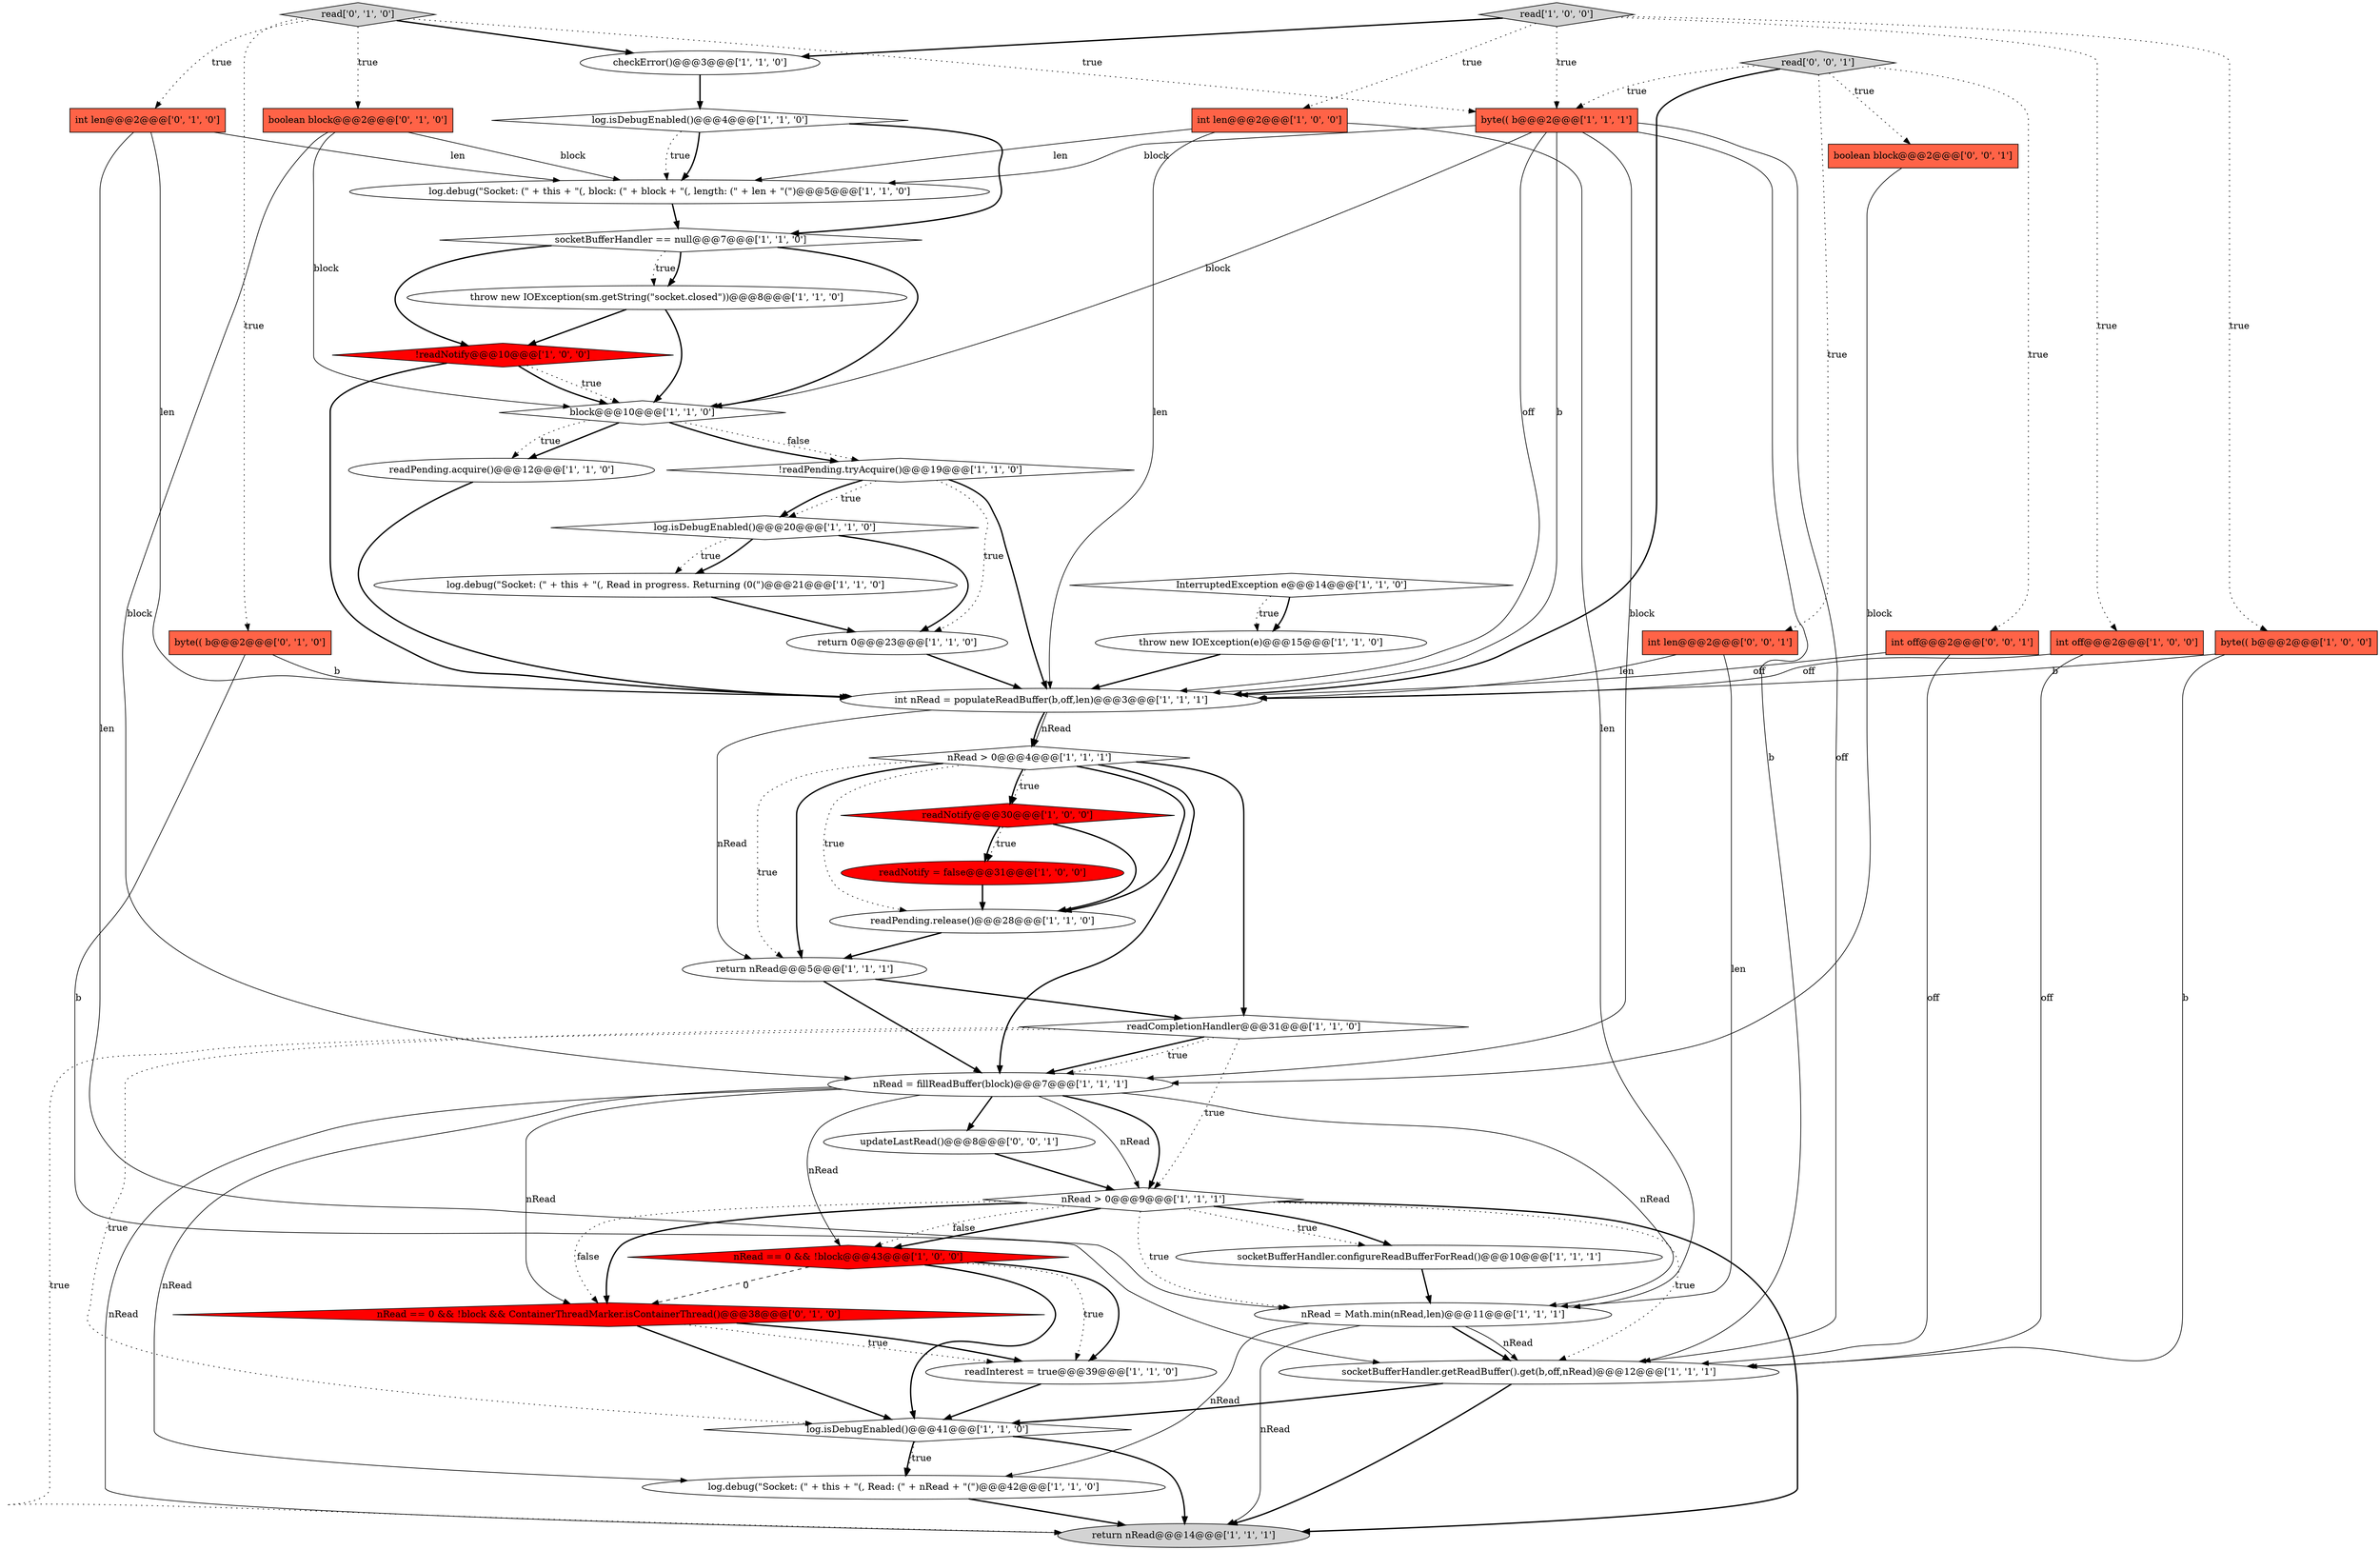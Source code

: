 digraph {
15 [style = filled, label = "readCompletionHandler@@@31@@@['1', '1', '0']", fillcolor = white, shape = diamond image = "AAA0AAABBB1BBB"];
43 [style = filled, label = "boolean block@@@2@@@['0', '0', '1']", fillcolor = tomato, shape = box image = "AAA0AAABBB3BBB"];
3 [style = filled, label = "int len@@@2@@@['1', '0', '0']", fillcolor = tomato, shape = box image = "AAA0AAABBB1BBB"];
31 [style = filled, label = "readInterest = true@@@39@@@['1', '1', '0']", fillcolor = white, shape = ellipse image = "AAA0AAABBB1BBB"];
25 [style = filled, label = "return nRead@@@14@@@['1', '1', '1']", fillcolor = lightgray, shape = ellipse image = "AAA0AAABBB1BBB"];
22 [style = filled, label = "nRead = fillReadBuffer(block)@@@7@@@['1', '1', '1']", fillcolor = white, shape = ellipse image = "AAA0AAABBB1BBB"];
13 [style = filled, label = "nRead > 0@@@4@@@['1', '1', '1']", fillcolor = white, shape = diamond image = "AAA0AAABBB1BBB"];
11 [style = filled, label = "log.isDebugEnabled()@@@20@@@['1', '1', '0']", fillcolor = white, shape = diamond image = "AAA0AAABBB1BBB"];
6 [style = filled, label = "socketBufferHandler.configureReadBufferForRead()@@@10@@@['1', '1', '1']", fillcolor = white, shape = ellipse image = "AAA0AAABBB1BBB"];
27 [style = filled, label = "log.isDebugEnabled()@@@4@@@['1', '1', '0']", fillcolor = white, shape = diamond image = "AAA0AAABBB1BBB"];
26 [style = filled, label = "byte(( b@@@2@@@['1', '1', '1']", fillcolor = tomato, shape = box image = "AAA0AAABBB1BBB"];
34 [style = filled, label = "checkError()@@@3@@@['1', '1', '0']", fillcolor = white, shape = ellipse image = "AAA0AAABBB1BBB"];
39 [style = filled, label = "byte(( b@@@2@@@['0', '1', '0']", fillcolor = tomato, shape = box image = "AAA0AAABBB2BBB"];
44 [style = filled, label = "int len@@@2@@@['0', '0', '1']", fillcolor = tomato, shape = box image = "AAA0AAABBB3BBB"];
0 [style = filled, label = "log.debug(\"Socket: (\" + this + \"(, Read in progress. Returning (0(\")@@@21@@@['1', '1', '0']", fillcolor = white, shape = ellipse image = "AAA0AAABBB1BBB"];
21 [style = filled, label = "log.debug(\"Socket: (\" + this + \"(, block: (\" + block + \"(, length: (\" + len + \"(\")@@@5@@@['1', '1', '0']", fillcolor = white, shape = ellipse image = "AAA0AAABBB1BBB"];
4 [style = filled, label = "read['1', '0', '0']", fillcolor = lightgray, shape = diamond image = "AAA0AAABBB1BBB"];
16 [style = filled, label = "throw new IOException(sm.getString(\"socket.closed\"))@@@8@@@['1', '1', '0']", fillcolor = white, shape = ellipse image = "AAA0AAABBB1BBB"];
23 [style = filled, label = "nRead == 0 && !block@@@43@@@['1', '0', '0']", fillcolor = red, shape = diamond image = "AAA1AAABBB1BBB"];
33 [style = filled, label = "InterruptedException e@@@14@@@['1', '1', '0']", fillcolor = white, shape = diamond image = "AAA0AAABBB1BBB"];
30 [style = filled, label = "return nRead@@@5@@@['1', '1', '1']", fillcolor = white, shape = ellipse image = "AAA0AAABBB1BBB"];
28 [style = filled, label = "socketBufferHandler.getReadBuffer().get(b,off,nRead)@@@12@@@['1', '1', '1']", fillcolor = white, shape = ellipse image = "AAA0AAABBB1BBB"];
5 [style = filled, label = "!readPending.tryAcquire()@@@19@@@['1', '1', '0']", fillcolor = white, shape = diamond image = "AAA0AAABBB1BBB"];
24 [style = filled, label = "socketBufferHandler == null@@@7@@@['1', '1', '0']", fillcolor = white, shape = diamond image = "AAA0AAABBB1BBB"];
18 [style = filled, label = "block@@@10@@@['1', '1', '0']", fillcolor = white, shape = diamond image = "AAA0AAABBB1BBB"];
1 [style = filled, label = "nRead > 0@@@9@@@['1', '1', '1']", fillcolor = white, shape = diamond image = "AAA0AAABBB1BBB"];
29 [style = filled, label = "log.isDebugEnabled()@@@41@@@['1', '1', '0']", fillcolor = white, shape = diamond image = "AAA0AAABBB1BBB"];
8 [style = filled, label = "throw new IOException(e)@@@15@@@['1', '1', '0']", fillcolor = white, shape = ellipse image = "AAA0AAABBB1BBB"];
17 [style = filled, label = "int off@@@2@@@['1', '0', '0']", fillcolor = tomato, shape = box image = "AAA0AAABBB1BBB"];
41 [style = filled, label = "int off@@@2@@@['0', '0', '1']", fillcolor = tomato, shape = box image = "AAA0AAABBB3BBB"];
42 [style = filled, label = "read['0', '0', '1']", fillcolor = lightgray, shape = diamond image = "AAA0AAABBB3BBB"];
12 [style = filled, label = "readPending.acquire()@@@12@@@['1', '1', '0']", fillcolor = white, shape = ellipse image = "AAA0AAABBB1BBB"];
35 [style = filled, label = "nRead = Math.min(nRead,len)@@@11@@@['1', '1', '1']", fillcolor = white, shape = ellipse image = "AAA0AAABBB1BBB"];
32 [style = filled, label = "readNotify = false@@@31@@@['1', '0', '0']", fillcolor = red, shape = ellipse image = "AAA1AAABBB1BBB"];
19 [style = filled, label = "readNotify@@@30@@@['1', '0', '0']", fillcolor = red, shape = diamond image = "AAA1AAABBB1BBB"];
45 [style = filled, label = "updateLastRead()@@@8@@@['0', '0', '1']", fillcolor = white, shape = ellipse image = "AAA0AAABBB3BBB"];
38 [style = filled, label = "int len@@@2@@@['0', '1', '0']", fillcolor = tomato, shape = box image = "AAA0AAABBB2BBB"];
10 [style = filled, label = "readPending.release()@@@28@@@['1', '1', '0']", fillcolor = white, shape = ellipse image = "AAA0AAABBB1BBB"];
36 [style = filled, label = "read['0', '1', '0']", fillcolor = lightgray, shape = diamond image = "AAA0AAABBB2BBB"];
2 [style = filled, label = "int nRead = populateReadBuffer(b,off,len)@@@3@@@['1', '1', '1']", fillcolor = white, shape = ellipse image = "AAA0AAABBB1BBB"];
37 [style = filled, label = "boolean block@@@2@@@['0', '1', '0']", fillcolor = tomato, shape = box image = "AAA0AAABBB2BBB"];
14 [style = filled, label = "log.debug(\"Socket: (\" + this + \"(, Read: (\" + nRead + \"(\")@@@42@@@['1', '1', '0']", fillcolor = white, shape = ellipse image = "AAA0AAABBB1BBB"];
40 [style = filled, label = "nRead == 0 && !block && ContainerThreadMarker.isContainerThread()@@@38@@@['0', '1', '0']", fillcolor = red, shape = diamond image = "AAA1AAABBB2BBB"];
9 [style = filled, label = "return 0@@@23@@@['1', '1', '0']", fillcolor = white, shape = ellipse image = "AAA0AAABBB1BBB"];
20 [style = filled, label = "!readNotify@@@10@@@['1', '0', '0']", fillcolor = red, shape = diamond image = "AAA1AAABBB1BBB"];
7 [style = filled, label = "byte(( b@@@2@@@['1', '0', '0']", fillcolor = tomato, shape = box image = "AAA0AAABBB1BBB"];
22->35 [style = solid, label="nRead"];
41->2 [style = solid, label="off"];
17->28 [style = solid, label="off"];
14->25 [style = bold, label=""];
6->35 [style = bold, label=""];
1->40 [style = dotted, label="false"];
22->40 [style = solid, label="nRead"];
4->7 [style = dotted, label="true"];
40->31 [style = dotted, label="true"];
21->24 [style = bold, label=""];
11->9 [style = bold, label=""];
13->10 [style = dotted, label="true"];
36->38 [style = dotted, label="true"];
1->23 [style = bold, label=""];
26->2 [style = solid, label="off"];
23->29 [style = bold, label=""];
12->2 [style = bold, label=""];
5->11 [style = dotted, label="true"];
36->39 [style = dotted, label="true"];
29->14 [style = dotted, label="true"];
15->29 [style = dotted, label="true"];
11->0 [style = dotted, label="true"];
43->22 [style = solid, label="block"];
22->25 [style = solid, label="nRead"];
29->14 [style = bold, label=""];
20->18 [style = dotted, label="true"];
28->25 [style = bold, label=""];
5->9 [style = dotted, label="true"];
1->6 [style = dotted, label="true"];
40->31 [style = bold, label=""];
13->22 [style = bold, label=""];
4->17 [style = dotted, label="true"];
37->22 [style = solid, label="block"];
1->35 [style = dotted, label="true"];
42->26 [style = dotted, label="true"];
42->2 [style = bold, label=""];
41->28 [style = solid, label="off"];
9->2 [style = bold, label=""];
18->12 [style = bold, label=""];
13->19 [style = dotted, label="true"];
31->29 [style = bold, label=""];
26->18 [style = solid, label="block"];
27->21 [style = dotted, label="true"];
3->35 [style = solid, label="len"];
38->21 [style = solid, label="len"];
24->18 [style = bold, label=""];
32->10 [style = bold, label=""];
1->23 [style = dotted, label="false"];
24->20 [style = bold, label=""];
45->1 [style = bold, label=""];
20->18 [style = bold, label=""];
35->28 [style = bold, label=""];
17->2 [style = solid, label="off"];
26->28 [style = solid, label="b"];
26->2 [style = solid, label="b"];
42->43 [style = dotted, label="true"];
7->2 [style = solid, label="b"];
5->11 [style = bold, label=""];
13->15 [style = bold, label=""];
39->2 [style = solid, label="b"];
16->20 [style = bold, label=""];
33->8 [style = bold, label=""];
1->28 [style = dotted, label="true"];
30->15 [style = bold, label=""];
3->21 [style = solid, label="len"];
40->29 [style = bold, label=""];
4->26 [style = dotted, label="true"];
22->1 [style = solid, label="nRead"];
23->31 [style = bold, label=""];
28->29 [style = bold, label=""];
13->10 [style = bold, label=""];
35->28 [style = solid, label="nRead"];
16->18 [style = bold, label=""];
22->45 [style = bold, label=""];
42->44 [style = dotted, label="true"];
23->40 [style = dashed, label="0"];
26->28 [style = solid, label="off"];
19->10 [style = bold, label=""];
7->28 [style = solid, label="b"];
24->16 [style = dotted, label="true"];
36->37 [style = dotted, label="true"];
15->22 [style = bold, label=""];
18->5 [style = dotted, label="false"];
42->41 [style = dotted, label="true"];
38->2 [style = solid, label="len"];
13->19 [style = bold, label=""];
1->6 [style = bold, label=""];
13->30 [style = dotted, label="true"];
19->32 [style = bold, label=""];
4->3 [style = dotted, label="true"];
38->35 [style = solid, label="len"];
8->2 [style = bold, label=""];
33->8 [style = dotted, label="true"];
27->24 [style = bold, label=""];
22->1 [style = bold, label=""];
15->25 [style = dotted, label="true"];
27->21 [style = bold, label=""];
1->25 [style = bold, label=""];
10->30 [style = bold, label=""];
36->34 [style = bold, label=""];
4->34 [style = bold, label=""];
36->26 [style = dotted, label="true"];
3->2 [style = solid, label="len"];
35->14 [style = solid, label="nRead"];
44->35 [style = solid, label="len"];
0->9 [style = bold, label=""];
35->25 [style = solid, label="nRead"];
30->22 [style = bold, label=""];
1->40 [style = bold, label=""];
29->25 [style = bold, label=""];
22->23 [style = solid, label="nRead"];
15->22 [style = dotted, label="true"];
13->30 [style = bold, label=""];
2->30 [style = solid, label="nRead"];
2->13 [style = bold, label=""];
20->2 [style = bold, label=""];
24->16 [style = bold, label=""];
5->2 [style = bold, label=""];
11->0 [style = bold, label=""];
26->21 [style = solid, label="block"];
22->14 [style = solid, label="nRead"];
18->12 [style = dotted, label="true"];
2->13 [style = solid, label="nRead"];
19->32 [style = dotted, label="true"];
18->5 [style = bold, label=""];
15->1 [style = dotted, label="true"];
26->22 [style = solid, label="block"];
39->28 [style = solid, label="b"];
23->31 [style = dotted, label="true"];
37->18 [style = solid, label="block"];
37->21 [style = solid, label="block"];
44->2 [style = solid, label="len"];
34->27 [style = bold, label=""];
}
